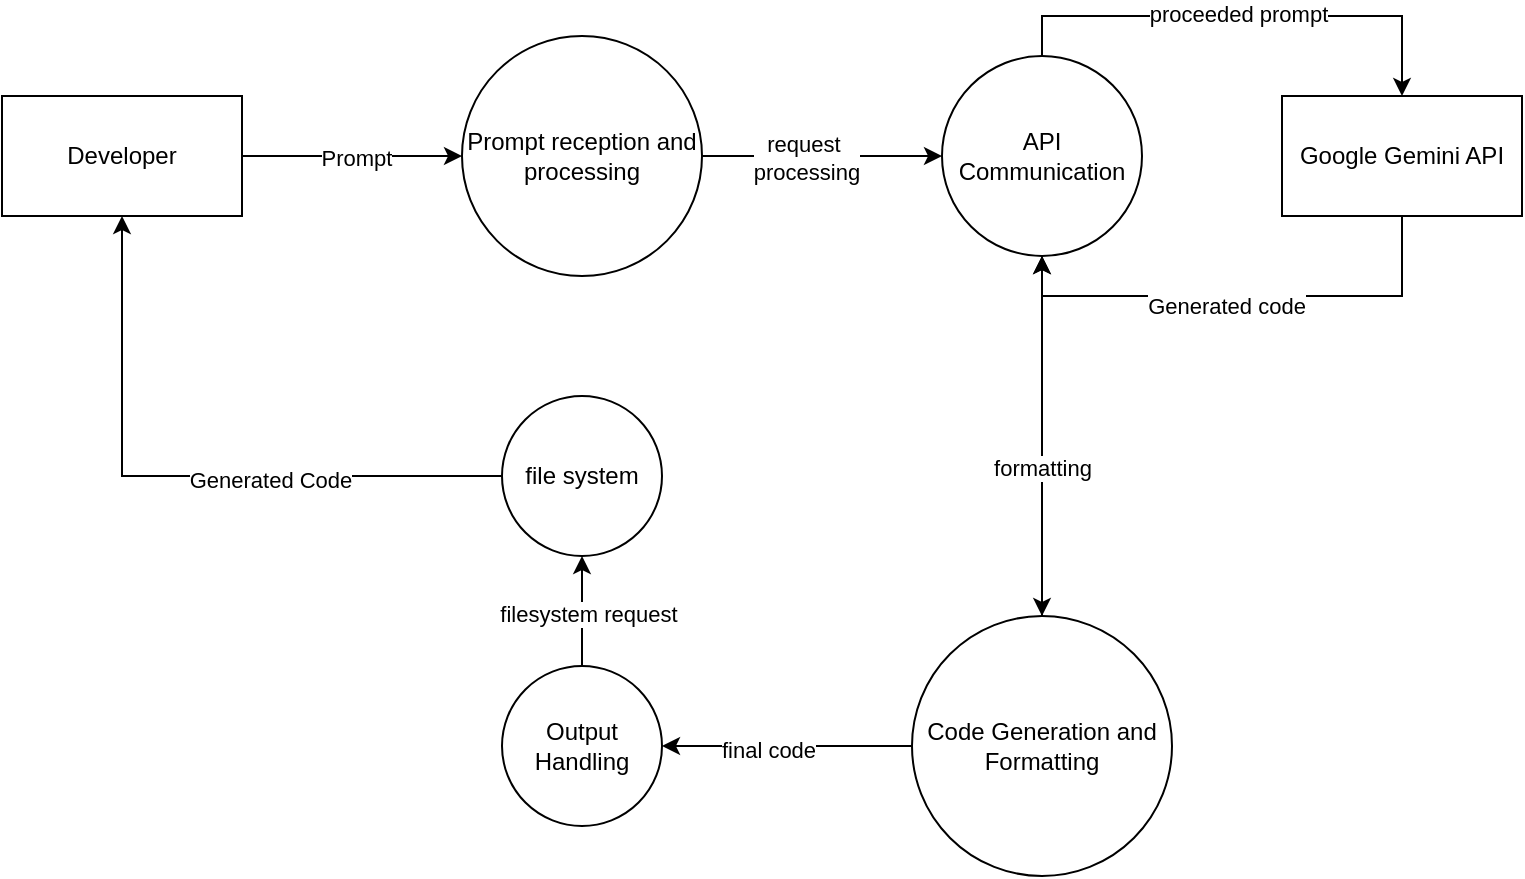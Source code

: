 <mxfile version="26.1.1">
  <diagram name="Page-1" id="LisSmktXpSrCOvFtA3RC">
    <mxGraphModel dx="993" dy="558" grid="1" gridSize="10" guides="1" tooltips="1" connect="1" arrows="1" fold="1" page="1" pageScale="1" pageWidth="827" pageHeight="1169" math="0" shadow="0">
      <root>
        <mxCell id="0" />
        <mxCell id="1" parent="0" />
        <mxCell id="mN74A9lpkOg5u2ULeAVM-11" style="edgeStyle=orthogonalEdgeStyle;rounded=0;orthogonalLoop=1;jettySize=auto;html=1;exitX=1;exitY=0.5;exitDx=0;exitDy=0;" edge="1" parent="1" source="mN74A9lpkOg5u2ULeAVM-2" target="mN74A9lpkOg5u2ULeAVM-3">
          <mxGeometry relative="1" as="geometry" />
        </mxCell>
        <mxCell id="mN74A9lpkOg5u2ULeAVM-12" value="request&amp;nbsp;&lt;div&gt;processing&lt;/div&gt;" style="edgeLabel;html=1;align=center;verticalAlign=middle;resizable=0;points=[];" vertex="1" connectable="0" parent="mN74A9lpkOg5u2ULeAVM-11">
          <mxGeometry x="-0.132" y="-1" relative="1" as="geometry">
            <mxPoint as="offset" />
          </mxGeometry>
        </mxCell>
        <mxCell id="mN74A9lpkOg5u2ULeAVM-2" value="Prompt reception and processing" style="ellipse;whiteSpace=wrap;html=1;aspect=fixed;" vertex="1" parent="1">
          <mxGeometry x="270" y="270" width="120" height="120" as="geometry" />
        </mxCell>
        <mxCell id="mN74A9lpkOg5u2ULeAVM-14" style="edgeStyle=orthogonalEdgeStyle;rounded=0;orthogonalLoop=1;jettySize=auto;html=1;exitX=0.5;exitY=0;exitDx=0;exitDy=0;entryX=0.5;entryY=0;entryDx=0;entryDy=0;" edge="1" parent="1" source="mN74A9lpkOg5u2ULeAVM-3" target="mN74A9lpkOg5u2ULeAVM-8">
          <mxGeometry relative="1" as="geometry" />
        </mxCell>
        <mxCell id="mN74A9lpkOg5u2ULeAVM-15" value="proceeded prompt" style="edgeLabel;html=1;align=center;verticalAlign=middle;resizable=0;points=[];" vertex="1" connectable="0" parent="mN74A9lpkOg5u2ULeAVM-14">
          <mxGeometry x="-0.018" y="1" relative="1" as="geometry">
            <mxPoint as="offset" />
          </mxGeometry>
        </mxCell>
        <mxCell id="mN74A9lpkOg5u2ULeAVM-18" style="edgeStyle=orthogonalEdgeStyle;rounded=0;orthogonalLoop=1;jettySize=auto;html=1;exitX=0.5;exitY=1;exitDx=0;exitDy=0;entryX=0.5;entryY=0;entryDx=0;entryDy=0;" edge="1" parent="1" source="mN74A9lpkOg5u2ULeAVM-3" target="mN74A9lpkOg5u2ULeAVM-5">
          <mxGeometry relative="1" as="geometry" />
        </mxCell>
        <mxCell id="mN74A9lpkOg5u2ULeAVM-3" value="API Communication" style="ellipse;whiteSpace=wrap;html=1;aspect=fixed;" vertex="1" parent="1">
          <mxGeometry x="510" y="280" width="100" height="100" as="geometry" />
        </mxCell>
        <mxCell id="mN74A9lpkOg5u2ULeAVM-19" value="" style="edgeStyle=orthogonalEdgeStyle;rounded=0;orthogonalLoop=1;jettySize=auto;html=1;" edge="1" parent="1" source="mN74A9lpkOg5u2ULeAVM-5" target="mN74A9lpkOg5u2ULeAVM-3">
          <mxGeometry relative="1" as="geometry" />
        </mxCell>
        <mxCell id="mN74A9lpkOg5u2ULeAVM-20" value="formatting" style="edgeLabel;html=1;align=center;verticalAlign=middle;resizable=0;points=[];" vertex="1" connectable="0" parent="mN74A9lpkOg5u2ULeAVM-19">
          <mxGeometry x="-0.18" relative="1" as="geometry">
            <mxPoint as="offset" />
          </mxGeometry>
        </mxCell>
        <mxCell id="mN74A9lpkOg5u2ULeAVM-21" style="edgeStyle=orthogonalEdgeStyle;rounded=0;orthogonalLoop=1;jettySize=auto;html=1;exitX=0;exitY=0.5;exitDx=0;exitDy=0;entryX=1;entryY=0.5;entryDx=0;entryDy=0;" edge="1" parent="1" source="mN74A9lpkOg5u2ULeAVM-5" target="mN74A9lpkOg5u2ULeAVM-6">
          <mxGeometry relative="1" as="geometry" />
        </mxCell>
        <mxCell id="mN74A9lpkOg5u2ULeAVM-22" value="final code" style="edgeLabel;html=1;align=center;verticalAlign=middle;resizable=0;points=[];" vertex="1" connectable="0" parent="mN74A9lpkOg5u2ULeAVM-21">
          <mxGeometry x="0.162" y="2" relative="1" as="geometry">
            <mxPoint as="offset" />
          </mxGeometry>
        </mxCell>
        <mxCell id="mN74A9lpkOg5u2ULeAVM-5" value="Code Generation and Formatting" style="ellipse;whiteSpace=wrap;html=1;aspect=fixed;" vertex="1" parent="1">
          <mxGeometry x="495" y="560" width="130" height="130" as="geometry" />
        </mxCell>
        <mxCell id="mN74A9lpkOg5u2ULeAVM-24" style="edgeStyle=orthogonalEdgeStyle;rounded=0;orthogonalLoop=1;jettySize=auto;html=1;exitX=0.5;exitY=0;exitDx=0;exitDy=0;entryX=0.5;entryY=1;entryDx=0;entryDy=0;" edge="1" parent="1" source="mN74A9lpkOg5u2ULeAVM-6" target="mN74A9lpkOg5u2ULeAVM-23">
          <mxGeometry relative="1" as="geometry" />
        </mxCell>
        <mxCell id="mN74A9lpkOg5u2ULeAVM-25" value="filesystem request" style="edgeLabel;html=1;align=center;verticalAlign=middle;resizable=0;points=[];" vertex="1" connectable="0" parent="mN74A9lpkOg5u2ULeAVM-24">
          <mxGeometry x="-0.042" y="-3" relative="1" as="geometry">
            <mxPoint as="offset" />
          </mxGeometry>
        </mxCell>
        <mxCell id="mN74A9lpkOg5u2ULeAVM-6" value="Output Handling" style="ellipse;whiteSpace=wrap;html=1;aspect=fixed;" vertex="1" parent="1">
          <mxGeometry x="290" y="585" width="80" height="80" as="geometry" />
        </mxCell>
        <mxCell id="mN74A9lpkOg5u2ULeAVM-9" style="edgeStyle=orthogonalEdgeStyle;rounded=0;orthogonalLoop=1;jettySize=auto;html=1;exitX=1;exitY=0.5;exitDx=0;exitDy=0;entryX=0;entryY=0.5;entryDx=0;entryDy=0;" edge="1" parent="1" source="mN74A9lpkOg5u2ULeAVM-7" target="mN74A9lpkOg5u2ULeAVM-2">
          <mxGeometry relative="1" as="geometry" />
        </mxCell>
        <mxCell id="mN74A9lpkOg5u2ULeAVM-10" value="Prompt" style="edgeLabel;html=1;align=center;verticalAlign=middle;resizable=0;points=[];" vertex="1" connectable="0" parent="mN74A9lpkOg5u2ULeAVM-9">
          <mxGeometry x="0.029" y="-1" relative="1" as="geometry">
            <mxPoint as="offset" />
          </mxGeometry>
        </mxCell>
        <mxCell id="mN74A9lpkOg5u2ULeAVM-7" value="Developer" style="rounded=0;whiteSpace=wrap;html=1;" vertex="1" parent="1">
          <mxGeometry x="40" y="300" width="120" height="60" as="geometry" />
        </mxCell>
        <mxCell id="mN74A9lpkOg5u2ULeAVM-16" style="edgeStyle=orthogonalEdgeStyle;rounded=0;orthogonalLoop=1;jettySize=auto;html=1;exitX=0.5;exitY=1;exitDx=0;exitDy=0;entryX=0.5;entryY=1;entryDx=0;entryDy=0;" edge="1" parent="1" source="mN74A9lpkOg5u2ULeAVM-8" target="mN74A9lpkOg5u2ULeAVM-3">
          <mxGeometry relative="1" as="geometry" />
        </mxCell>
        <mxCell id="mN74A9lpkOg5u2ULeAVM-17" value="Generated code" style="edgeLabel;html=1;align=center;verticalAlign=middle;resizable=0;points=[];" vertex="1" connectable="0" parent="mN74A9lpkOg5u2ULeAVM-16">
          <mxGeometry x="0.07" y="5" relative="1" as="geometry">
            <mxPoint as="offset" />
          </mxGeometry>
        </mxCell>
        <mxCell id="mN74A9lpkOg5u2ULeAVM-8" value="Google Gemini API" style="rounded=0;whiteSpace=wrap;html=1;" vertex="1" parent="1">
          <mxGeometry x="680" y="300" width="120" height="60" as="geometry" />
        </mxCell>
        <mxCell id="mN74A9lpkOg5u2ULeAVM-26" style="edgeStyle=orthogonalEdgeStyle;rounded=0;orthogonalLoop=1;jettySize=auto;html=1;exitX=0;exitY=0.5;exitDx=0;exitDy=0;entryX=0.5;entryY=1;entryDx=0;entryDy=0;" edge="1" parent="1" source="mN74A9lpkOg5u2ULeAVM-23" target="mN74A9lpkOg5u2ULeAVM-7">
          <mxGeometry relative="1" as="geometry" />
        </mxCell>
        <mxCell id="mN74A9lpkOg5u2ULeAVM-27" value="Generated Code" style="edgeLabel;html=1;align=center;verticalAlign=middle;resizable=0;points=[];" vertex="1" connectable="0" parent="mN74A9lpkOg5u2ULeAVM-26">
          <mxGeometry x="-0.276" y="2" relative="1" as="geometry">
            <mxPoint as="offset" />
          </mxGeometry>
        </mxCell>
        <mxCell id="mN74A9lpkOg5u2ULeAVM-23" value="file system" style="ellipse;whiteSpace=wrap;html=1;aspect=fixed;" vertex="1" parent="1">
          <mxGeometry x="290" y="450" width="80" height="80" as="geometry" />
        </mxCell>
      </root>
    </mxGraphModel>
  </diagram>
</mxfile>
